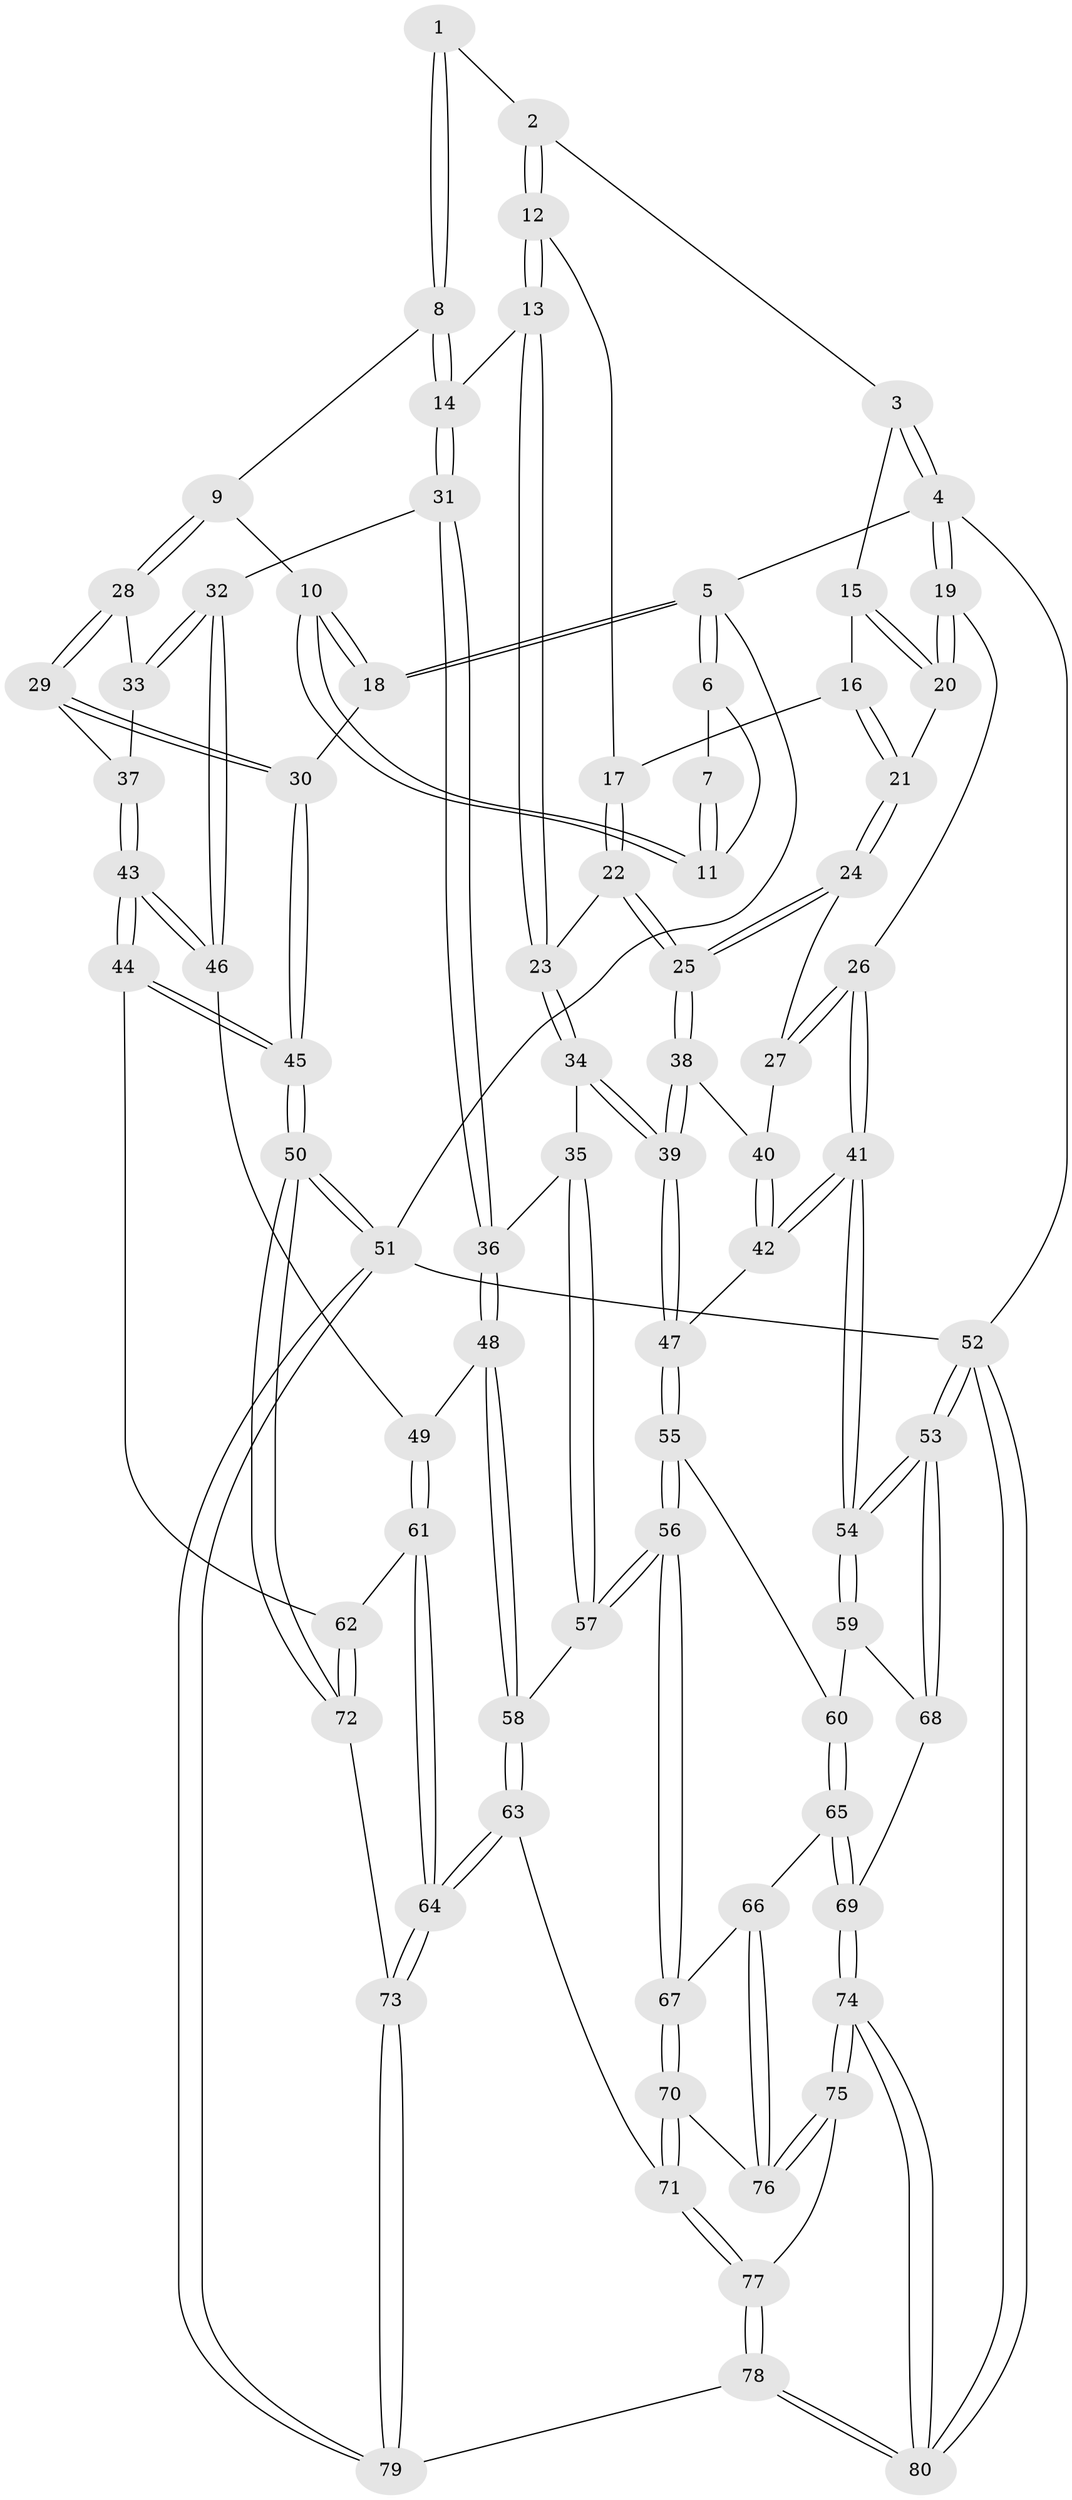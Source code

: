 // Generated by graph-tools (version 1.1) at 2025/03/03/09/25 03:03:12]
// undirected, 80 vertices, 197 edges
graph export_dot {
graph [start="1"]
  node [color=gray90,style=filled];
  1 [pos="+0.3549145298403798+0"];
  2 [pos="+0.3958216485733214+0"];
  3 [pos="+0.6858308284328766+0"];
  4 [pos="+1+0"];
  5 [pos="+0+0"];
  6 [pos="+0+0"];
  7 [pos="+0.34627376440603114+0"];
  8 [pos="+0.2542189108628954+0.2219108671466952"];
  9 [pos="+0.24232220253881373+0.22491739767212138"];
  10 [pos="+0.19635117378704728+0.20489012116454963"];
  11 [pos="+0.16275590246692195+0.1036442683766354"];
  12 [pos="+0.42848689990219546+0"];
  13 [pos="+0.46398077811842353+0.2702124922955733"];
  14 [pos="+0.42109147724124957+0.2765978192875753"];
  15 [pos="+0.6843336880123213+0.03359384463425051"];
  16 [pos="+0.6553209454771276+0.10243167725323249"];
  17 [pos="+0.592371333614385+0.158054015109499"];
  18 [pos="+0+0.17740516454544736"];
  19 [pos="+1+0.07199361072796935"];
  20 [pos="+0.8859682254229703+0.1792296577887809"];
  21 [pos="+0.7800322920719763+0.275298589326208"];
  22 [pos="+0.5023924707298175+0.2693395619211169"];
  23 [pos="+0.4865452543582739+0.27531232935629596"];
  24 [pos="+0.7682213126795522+0.30689304626606195"];
  25 [pos="+0.7477932221339036+0.3374196273898326"];
  26 [pos="+1+0.24310616946215824"];
  27 [pos="+0.9918987472340213+0.3532952242193826"];
  28 [pos="+0.20214316418346417+0.31672336554413294"];
  29 [pos="+0+0.311177878129473"];
  30 [pos="+0+0.21783566282188335"];
  31 [pos="+0.3410671641154595+0.45502946996611254"];
  32 [pos="+0.23032721897130845+0.45403382494719574"];
  33 [pos="+0.18743209788913773+0.3591665169940937"];
  34 [pos="+0.5372256078092513+0.4585674681847703"];
  35 [pos="+0.48968162887664085+0.5314534512949375"];
  36 [pos="+0.37996298355747815+0.5413427934702135"];
  37 [pos="+0.074858419211935+0.40566600475203796"];
  38 [pos="+0.7533619670342485+0.37293572712716494"];
  39 [pos="+0.7292210217864575+0.5110632170385768"];
  40 [pos="+0.9216764177286292+0.4109708510983088"];
  41 [pos="+1+0.6698610990806658"];
  42 [pos="+0.9048501958101409+0.49144086934324227"];
  43 [pos="+0.08425218150783734+0.5920538397836932"];
  44 [pos="+0.0588868136705971+0.612802681191397"];
  45 [pos="+0+0.7591707796311546"];
  46 [pos="+0.16994508694880714+0.5728335529390048"];
  47 [pos="+0.7457308220659903+0.5504941777429353"];
  48 [pos="+0.3558091343846197+0.5809090691760042"];
  49 [pos="+0.2720210652080775+0.6209896694318843"];
  50 [pos="+0+0.8408329324946143"];
  51 [pos="+0+1"];
  52 [pos="+1+1"];
  53 [pos="+1+0.7806563786303586"];
  54 [pos="+1+0.6942314868331884"];
  55 [pos="+0.7455814000708257+0.5737396264379426"];
  56 [pos="+0.6179587198537001+0.6856976421513354"];
  57 [pos="+0.5329130104258909+0.6295082025828495"];
  58 [pos="+0.4235599731574271+0.6821847660461622"];
  59 [pos="+0.8244421085030755+0.6118482941383325"];
  60 [pos="+0.7610717266715192+0.5880986517485776"];
  61 [pos="+0.28527238227533486+0.7444525957727486"];
  62 [pos="+0.17923707835426114+0.7092178490128155"];
  63 [pos="+0.4091704225368103+0.7440335002851327"];
  64 [pos="+0.3122451195003982+0.8228034523764328"];
  65 [pos="+0.8137209820064497+0.7849824602878747"];
  66 [pos="+0.7974177357180708+0.7912036970983451"];
  67 [pos="+0.6093202529533779+0.7623023821476536"];
  68 [pos="+0.9129917656209761+0.8108260372443088"];
  69 [pos="+0.8971729078299359+0.8142074877144349"];
  70 [pos="+0.6040831093609994+0.772714894749493"];
  71 [pos="+0.5972415948779722+0.7825761225735007"];
  72 [pos="+0.16897443591404224+0.8554907129047552"];
  73 [pos="+0.29958664772177757+0.8703989914386209"];
  74 [pos="+0.7746770141928272+1"];
  75 [pos="+0.7436160467585948+0.9281471607649303"];
  76 [pos="+0.7506585718162473+0.8647618153293509"];
  77 [pos="+0.5912831806186682+0.8107711186690977"];
  78 [pos="+0.4369336621882639+1"];
  79 [pos="+0.43677010333358784+1"];
  80 [pos="+0.7568752521429418+1"];
  1 -- 2;
  1 -- 8;
  1 -- 8;
  2 -- 3;
  2 -- 12;
  2 -- 12;
  3 -- 4;
  3 -- 4;
  3 -- 15;
  4 -- 5;
  4 -- 19;
  4 -- 19;
  4 -- 52;
  5 -- 6;
  5 -- 6;
  5 -- 18;
  5 -- 18;
  5 -- 51;
  6 -- 7;
  6 -- 11;
  7 -- 11;
  7 -- 11;
  8 -- 9;
  8 -- 14;
  8 -- 14;
  9 -- 10;
  9 -- 28;
  9 -- 28;
  10 -- 11;
  10 -- 11;
  10 -- 18;
  10 -- 18;
  12 -- 13;
  12 -- 13;
  12 -- 17;
  13 -- 14;
  13 -- 23;
  13 -- 23;
  14 -- 31;
  14 -- 31;
  15 -- 16;
  15 -- 20;
  15 -- 20;
  16 -- 17;
  16 -- 21;
  16 -- 21;
  17 -- 22;
  17 -- 22;
  18 -- 30;
  19 -- 20;
  19 -- 20;
  19 -- 26;
  20 -- 21;
  21 -- 24;
  21 -- 24;
  22 -- 23;
  22 -- 25;
  22 -- 25;
  23 -- 34;
  23 -- 34;
  24 -- 25;
  24 -- 25;
  24 -- 27;
  25 -- 38;
  25 -- 38;
  26 -- 27;
  26 -- 27;
  26 -- 41;
  26 -- 41;
  27 -- 40;
  28 -- 29;
  28 -- 29;
  28 -- 33;
  29 -- 30;
  29 -- 30;
  29 -- 37;
  30 -- 45;
  30 -- 45;
  31 -- 32;
  31 -- 36;
  31 -- 36;
  32 -- 33;
  32 -- 33;
  32 -- 46;
  32 -- 46;
  33 -- 37;
  34 -- 35;
  34 -- 39;
  34 -- 39;
  35 -- 36;
  35 -- 57;
  35 -- 57;
  36 -- 48;
  36 -- 48;
  37 -- 43;
  37 -- 43;
  38 -- 39;
  38 -- 39;
  38 -- 40;
  39 -- 47;
  39 -- 47;
  40 -- 42;
  40 -- 42;
  41 -- 42;
  41 -- 42;
  41 -- 54;
  41 -- 54;
  42 -- 47;
  43 -- 44;
  43 -- 44;
  43 -- 46;
  43 -- 46;
  44 -- 45;
  44 -- 45;
  44 -- 62;
  45 -- 50;
  45 -- 50;
  46 -- 49;
  47 -- 55;
  47 -- 55;
  48 -- 49;
  48 -- 58;
  48 -- 58;
  49 -- 61;
  49 -- 61;
  50 -- 51;
  50 -- 51;
  50 -- 72;
  50 -- 72;
  51 -- 79;
  51 -- 79;
  51 -- 52;
  52 -- 53;
  52 -- 53;
  52 -- 80;
  52 -- 80;
  53 -- 54;
  53 -- 54;
  53 -- 68;
  53 -- 68;
  54 -- 59;
  54 -- 59;
  55 -- 56;
  55 -- 56;
  55 -- 60;
  56 -- 57;
  56 -- 57;
  56 -- 67;
  56 -- 67;
  57 -- 58;
  58 -- 63;
  58 -- 63;
  59 -- 60;
  59 -- 68;
  60 -- 65;
  60 -- 65;
  61 -- 62;
  61 -- 64;
  61 -- 64;
  62 -- 72;
  62 -- 72;
  63 -- 64;
  63 -- 64;
  63 -- 71;
  64 -- 73;
  64 -- 73;
  65 -- 66;
  65 -- 69;
  65 -- 69;
  66 -- 67;
  66 -- 76;
  66 -- 76;
  67 -- 70;
  67 -- 70;
  68 -- 69;
  69 -- 74;
  69 -- 74;
  70 -- 71;
  70 -- 71;
  70 -- 76;
  71 -- 77;
  71 -- 77;
  72 -- 73;
  73 -- 79;
  73 -- 79;
  74 -- 75;
  74 -- 75;
  74 -- 80;
  74 -- 80;
  75 -- 76;
  75 -- 76;
  75 -- 77;
  77 -- 78;
  77 -- 78;
  78 -- 79;
  78 -- 80;
  78 -- 80;
}
